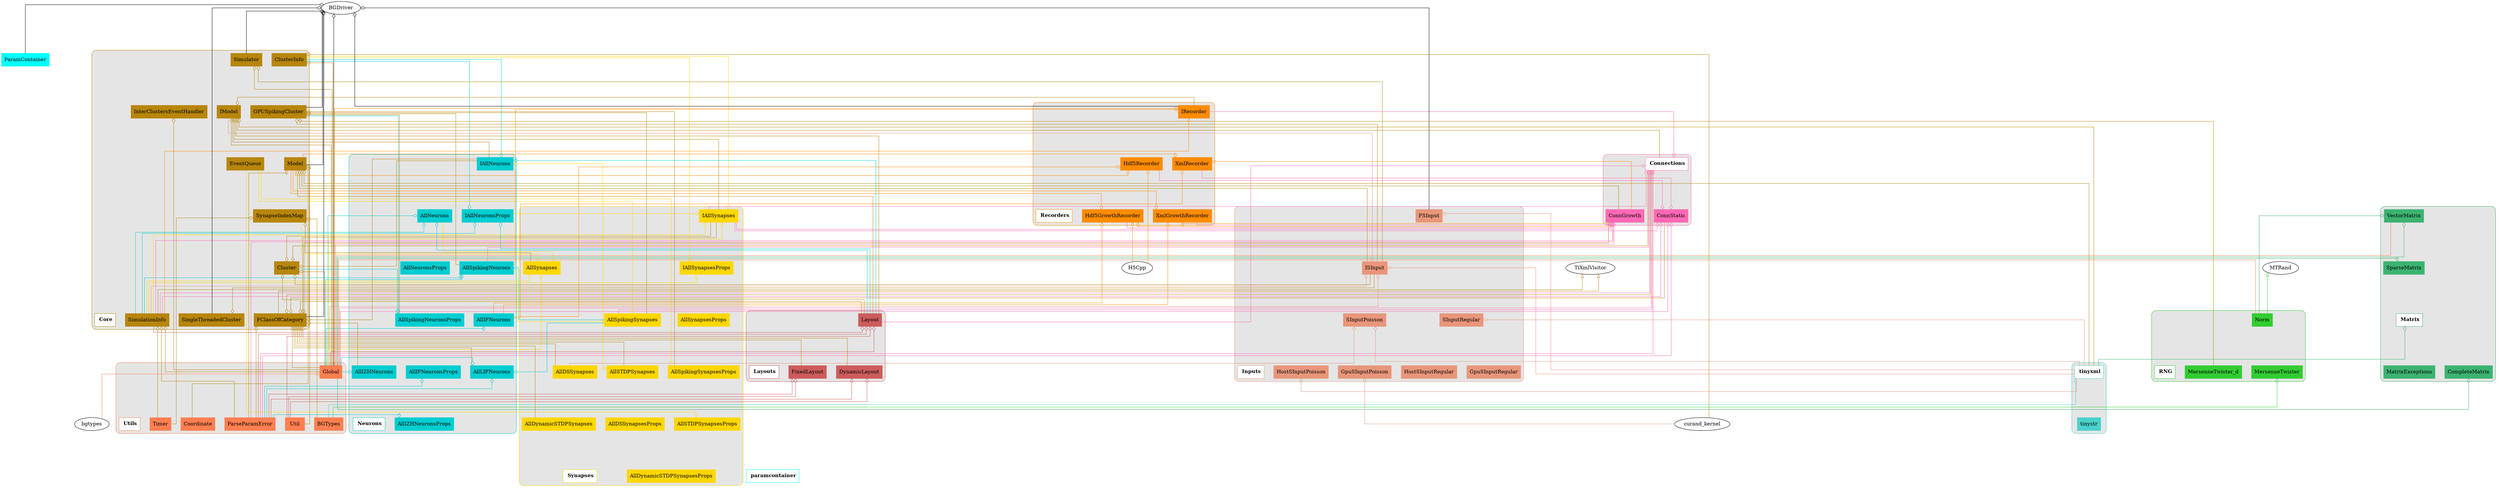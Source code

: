 //BrainGrid Overview
//Written in the Dot language (See Graphviz)

digraph {
	 graph[splines=ortho,compound=true]




	subgraph clusterUtils {
		style = rounded
		bgcolor = grey90
		color = coral
		node [shape = record, color = coral];

		BGTypes[label = BGTypes, style = filled];
		Coordinate[label = Coordinate, style = filled];
		Global[label = Global, style = filled];
		ParseParamError[label = ParseParamError, style = filled];
		Timer[label = Timer, style = filled];
		Util[label = Util, style = filled];
		Utils[label =< <B> Utils</B>>, style = bold, fillcolor = white, style = filled];


		//------LAYOUT FOR SUBGRAPH------


		rankdir = BT; // Rank Direction Bottom to Top
		nodesep = 1.5; // Node Separation
		ranksep = 1.5; // Rank Separation


		//INHERITANCE//



		//COMPOSITION//


		BGTypes -> Global [style=invis];
		Coordinate -> Global [style=invis];
	}//end subgraph Utils


	subgraph paramcontainer {
		style = rounded
		bgcolor = grey90
		color = cyan
		node [shape = record, color = cyan];

		ParamContainer[label = ParamContainer, style = filled];
		paramcontainer[label =< <B> paramcontainer</B>>, style = bold, fillcolor = white, style = filled];


		//------LAYOUT FOR SUBGRAPH------


		rankdir = BT; // Rank Direction Bottom to Top
		nodesep = 1.5; // Node Separation
		ranksep = 1.5; // Rank Separation


		//INHERITANCE//



		//COMPOSITION//

	}//end subgraph paramcontainer


	subgraph clusterCore {
		style = rounded
		bgcolor = grey90
		color = darkgoldenrod
		node [shape = record, color = darkgoldenrod];

		Cluster[label = Cluster, style = filled];
		ClusterInfo[label = ClusterInfo, style = filled];
		EventQueue[label = EventQueue, style = filled];
		FClassOfCategory[label = FClassOfCategory, style = filled];
		GPUSpikingCluster[label = GPUSpikingCluster, style = filled];
		IModel[label = IModel, style = filled];
		InterClustersEventHandler[label = InterClustersEventHandler, style = filled];
		Model[label = Model, style = filled];
		SimulationInfo[label = SimulationInfo, style = filled];
		Simulator[label = Simulator, style = filled];
		SingleThreadedCluster[label = SingleThreadedCluster, style = filled];
		SynapseIndexMap[label = SynapseIndexMap, style = filled];
		Core[label =< <B> Core</B>>, style = bold, fillcolor = white, style = filled];


		//------LAYOUT FOR SUBGRAPH------


		rankdir = BT; // Rank Direction Bottom to Top
		nodesep = 1.5; // Node Separation
		ranksep = 1.5; // Rank Separation


		//INHERITANCE//


		GPUSpikingCluster -> Cluster [style=invis];

		Model -> IModel [style=invis];

		SingleThreadedCluster -> Cluster [style=invis];


		//COMPOSITION//


		SimulationInfo -> Cluster [style=invis];

		InterClustersEventHandler -> ClusterInfo [style=invis];

		InterClustersEventHandler -> EventQueue [style=invis];
		SimulationInfo -> EventQueue [style=invis];
		SynapseIndexMap -> EventQueue [style=invis];

		Model -> GPUSpikingCluster [style=invis];

		Cluster -> IModel [style=invis];
		SimulationInfo -> IModel [style=invis];

		EventQueue -> InterClustersEventHandler [style=invis];

		GPUSpikingCluster -> Model [style=invis];
		SynapseIndexMap -> Model [style=invis];

		IModel -> Simulator [style=invis];
		SimulationInfo -> Simulator [style=invis];

		Cluster -> SynapseIndexMap [style=invis];
		ClusterInfo -> SynapseIndexMap [style=invis];
		GPUSpikingCluster -> SynapseIndexMap [style=invis];
		SimulationInfo -> SynapseIndexMap [style=invis];
	}//end subgraph Core


	subgraph clusterRecorders {
		style = rounded
		bgcolor = grey90
		color = darkorange
		node [shape = record, color = darkorange];

		Hdf5GrowthRecorder[label = Hdf5GrowthRecorder, style = filled];
		Hdf5Recorder[label = Hdf5Recorder, style = filled];
		IRecorder[label = IRecorder, style = filled];
		XmlGrowthRecorder[label = XmlGrowthRecorder, style = filled];
		XmlRecorder[label = XmlRecorder, style = filled];
		Recorders[label =< <B> Recorders</B>>, style = bold, fillcolor = white, style = filled];


		//------LAYOUT FOR SUBGRAPH------


		rankdir = BT; // Rank Direction Bottom to Top
		nodesep = 1.5; // Node Separation
		ranksep = 1.5; // Rank Separation


		//INHERITANCE//


		Hdf5GrowthRecorder -> Hdf5Recorder [style=invis];

		Hdf5Recorder -> IRecorder [style=invis];

		XmlGrowthRecorder -> XmlRecorder [style=invis];

		XmlRecorder -> IRecorder [style=invis];


		//COMPOSITION//

	}//end subgraph Recorders


	subgraph clusterInputs {
		style = rounded
		bgcolor = grey90
		color = darksalmon
		node [shape = record, color = darksalmon];

		FSInput[label = FSInput, style = filled];
		GpuSInputPoisson[label = GpuSInputPoisson, style = filled];
		GpuSInputRegular[label = GpuSInputRegular, style = filled];
		HostSInputPoisson[label = HostSInputPoisson, style = filled];
		HostSInputRegular[label = HostSInputRegular, style = filled];
		ISInput[label = ISInput, style = filled];
		SInputPoisson[label = SInputPoisson, style = filled];
		SInputRegular[label = SInputRegular, style = filled];
		Inputs[label =< <B> Inputs</B>>, style = bold, fillcolor = white, style = filled];


		//------LAYOUT FOR SUBGRAPH------


		rankdir = BT; // Rank Direction Bottom to Top
		nodesep = 1.5; // Node Separation
		ranksep = 1.5; // Rank Separation


		//INHERITANCE//


		GpuSInputPoisson -> SInputPoisson [style=invis];

		GpuSInputRegular -> SInputRegular [style=invis];

		HostSInputPoisson -> SInputPoisson [style=invis];

		HostSInputRegular -> SInputRegular [style=invis];

		SInputPoisson -> ISInput [style=invis];

		SInputRegular -> ISInput [style=invis];


		//COMPOSITION//


		GpuSInputPoisson -> FSInput [style=invis];
		GpuSInputRegular -> FSInput [style=invis];
		HostSInputPoisson -> FSInput [style=invis];
		HostSInputRegular -> FSInput [style=invis];
		ISInput -> FSInput [style=invis];
	}//end subgraph Inputs


	subgraph clusterNeurons {
		style = rounded
		bgcolor = grey90
		color = darkturquoise
		node [shape = record, color = darkturquoise];

		AllIFNeurons[label = AllIFNeurons, style = filled];
		AllIFNeuronsProps[label = AllIFNeuronsProps, style = filled];
		AllIZHNeurons[label = AllIZHNeurons, style = filled];
		AllIZHNeuronsProps[label = AllIZHNeuronsProps, style = filled];
		AllLIFNeurons[label = AllLIFNeurons, style = filled];
		AllNeurons[label = AllNeurons, style = filled];
		AllNeuronsProps[label = AllNeuronsProps, style = filled];
		AllSpikingNeurons[label = AllSpikingNeurons, style = filled];
		AllSpikingNeuronsProps[label = AllSpikingNeuronsProps, style = filled];
		IAllNeurons[label = IAllNeurons, style = filled];
		IAllNeuronsProps[label = IAllNeuronsProps, style = filled];
		Neurons[label =< <B> Neurons</B>>, style = bold, fillcolor = white, style = filled];


		//------LAYOUT FOR SUBGRAPH------


		rankdir = BT; // Rank Direction Bottom to Top
		nodesep = 1.5; // Node Separation
		ranksep = 1.5; // Rank Separation


		//INHERITANCE//


		AllIFNeurons -> AllSpikingNeurons [style=invis];

		AllIFNeuronsProps -> AllSpikingNeuronsProps [style=invis];

		AllIZHNeurons -> AllIFNeurons [style=invis];

		AllIZHNeuronsProps -> AllIFNeuronsProps [style=invis];

		AllLIFNeurons -> AllIFNeurons [style=invis];

		AllNeurons -> IAllNeurons [style=invis];

		AllNeuronsProps -> IAllNeuronsProps [style=invis];

		AllSpikingNeurons -> AllNeurons [style=invis];

		AllSpikingNeuronsProps -> AllNeuronsProps [style=invis];


		//COMPOSITION//


		AllIFNeuronsProps -> AllIFNeurons [style=invis];

		AllIZHNeuronsProps -> AllIZHNeurons [style=invis];

		AllNeuronsProps -> AllNeurons [style=invis];

		AllSpikingNeuronsProps -> AllSpikingNeurons [style=invis];
	}//end subgraph Neurons


	subgraph clusterSynapses {
		style = rounded
		bgcolor = grey90
		color = gold
		node [shape = record, color = gold];

		AllDSSynapses[label = AllDSSynapses, style = filled];
		AllDSSynapsesProps[label = AllDSSynapsesProps, style = filled];
		AllDynamicSTDPSynapses[label = AllDynamicSTDPSynapses, style = filled];
		AllDynamicSTDPSynapsesProps[label = AllDynamicSTDPSynapsesProps, style = filled];
		AllSTDPSynapses[label = AllSTDPSynapses, style = filled];
		AllSTDPSynapsesProps[label = AllSTDPSynapsesProps, style = filled];
		AllSpikingSynapses[label = AllSpikingSynapses, style = filled];
		AllSpikingSynapsesProps[label = AllSpikingSynapsesProps, style = filled];
		AllSynapses[label = AllSynapses, style = filled];
		AllSynapsesProps[label = AllSynapsesProps, style = filled];
		IAllSynapses[label = IAllSynapses, style = filled];
		IAllSynapsesProps[label = IAllSynapsesProps, style = filled];
		Synapses[label =< <B> Synapses</B>>, style = bold, fillcolor = white, style = filled];


		//------LAYOUT FOR SUBGRAPH------


		rankdir = BT; // Rank Direction Bottom to Top
		nodesep = 1.5; // Node Separation
		ranksep = 1.5; // Rank Separation


		//INHERITANCE//


		AllDSSynapses -> AllSpikingSynapses [style=invis];

		AllDSSynapsesProps -> AllSpikingSynapsesProps [style=invis];

		AllDynamicSTDPSynapses -> AllSTDPSynapses [style=invis];

		AllDynamicSTDPSynapsesProps -> AllSTDPSynapsesProps [style=invis];

		AllSTDPSynapses -> AllSpikingSynapses [style=invis];

		AllSTDPSynapsesProps -> AllSpikingSynapsesProps [style=invis];

		AllSpikingSynapses -> AllSynapses [style=invis];

		AllSpikingSynapsesProps -> AllSynapsesProps [style=invis];

		AllSynapses -> IAllSynapses [style=invis];

		AllSynapsesProps -> IAllSynapsesProps [style=invis];


		//COMPOSITION//


		AllDSSynapsesProps -> AllDSSynapses [style=invis];

		AllDynamicSTDPSynapsesProps -> AllDynamicSTDPSynapses [style=invis];

		AllSTDPSynapsesProps -> AllSTDPSynapses [style=invis];

		AllSpikingSynapsesProps -> AllSpikingSynapses [style=invis];

		AllSynapsesProps -> AllSynapses [style=invis];

		IAllSynapsesProps -> IAllSynapses [style=invis];
	}//end subgraph Synapses


	subgraph clusterConnections {
		style = rounded
		bgcolor = grey90
		color = hotpink
		node [shape = record, color = hotpink];

		ConnGrowth[label = ConnGrowth, style = filled];
		ConnStatic[label = ConnStatic, style = filled];
		Connections[label = Connections, style = filled];
		Connections[label =< <B> Connections</B>>, style = bold, fillcolor = white, style = filled];


		//------LAYOUT FOR SUBGRAPH------


		rankdir = BT; // Rank Direction Bottom to Top
		nodesep = 1.5; // Node Separation
		ranksep = 1.5; // Rank Separation


		//INHERITANCE//


		ConnGrowth -> Connections [style=invis];

		ConnStatic -> Connections [style=invis];


		//COMPOSITION//

	}//end subgraph Connections


	subgraph clusterLayouts {
		style = rounded
		bgcolor = grey90
		color = indianred
		node [shape = record, color = indianred];

		DynamicLayout[label = DynamicLayout, style = filled];
		FixedLayout[label = FixedLayout, style = filled];
		Layout[label = Layout, style = filled];
		Layouts[label =< <B> Layouts</B>>, style = bold, fillcolor = white, style = filled];


		//------LAYOUT FOR SUBGRAPH------


		rankdir = BT; // Rank Direction Bottom to Top
		nodesep = 1.5; // Node Separation
		ranksep = 1.5; // Rank Separation


		//INHERITANCE//


		DynamicLayout -> Layout [style=invis];

		FixedLayout -> Layout [style=invis];


		//COMPOSITION//

	}//end subgraph Layouts


	subgraph clusterRNG {
		style = rounded
		bgcolor = grey90
		color = limegreen
		node [shape = record, color = limegreen];

		MersenneTwister[label = MersenneTwister, style = filled];
		MersenneTwister_d[label = MersenneTwister_d, style = filled];
		Norm[label = Norm, style = filled];
		RNG[label =< <B> RNG</B>>, style = bold, fillcolor = white, style = filled];


		//------LAYOUT FOR SUBGRAPH------


		rankdir = BT; // Rank Direction Bottom to Top
		nodesep = 1.5; // Node Separation
		ranksep = 1.5; // Rank Separation


		//INHERITANCE//



		//COMPOSITION//


		MersenneTwister -> Norm [style=invis];
	}//end subgraph RNG


	subgraph clusterMatrix {
		style = rounded
		bgcolor = grey90
		color = mediumseagreen
		node [shape = record, color = mediumseagreen];

		CompleteMatrix[label = CompleteMatrix, style = filled];
		Matrix[label = Matrix, style = filled];
		MatrixExceptions[label = MatrixExceptions, style = filled];
		SparseMatrix[label = SparseMatrix, style = filled];
		VectorMatrix[label = VectorMatrix, style = filled];
		Matrix[label =< <B> Matrix</B>>, style = bold, fillcolor = white, style = filled];


		//------LAYOUT FOR SUBGRAPH------


		rankdir = BT; // Rank Direction Bottom to Top
		nodesep = 1.5; // Node Separation
		ranksep = 1.5; // Rank Separation


		//INHERITANCE//


		CompleteMatrix -> Matrix [style=invis];

		VectorMatrix -> Matrix [style=invis];


		//COMPOSITION//


		VectorMatrix -> CompleteMatrix [style=invis];

		MatrixExceptions -> Matrix [style=invis];

		Matrix -> SparseMatrix [style=invis];
		VectorMatrix -> SparseMatrix [style=invis];

		CompleteMatrix -> VectorMatrix [style=invis];
		SparseMatrix -> VectorMatrix [style=invis];
	}//end subgraph Matrix


	subgraph clustertinyxml {
		style = rounded
		bgcolor = grey90
		color = mediumturquoise
		node [shape = record, color = mediumturquoise];

		tinystr[label = tinystr, style = filled];
		tinyxml[label = tinyxml, style = filled];
		tinyxml[label =< <B> tinyxml</B>>, style = bold, fillcolor = white, style = filled];


		//------LAYOUT FOR SUBGRAPH------


		rankdir = BT; // Rank Direction Bottom to Top
		nodesep = 1.5; // Node Separation
		ranksep = 1.5; // Rank Separation


		//INHERITANCE//



		//COMPOSITION//


		tinystr -> tinyxml [style=invis];
	}//end subgraph tinyxml
//-------LAYOUT OF RELATIONSHIPS BETWEEN SUBGRAPHS------//
rankdir = BT; // Rank Direction Top to Bottom
nodesep = 0.375; // Node Separation
ranksep = 1.5; // Rank Separation


edge [color=darkgoldenrod];
SimulationInfo -> TiXmlVisitor [arrowhead=empty];

edge [color=limegreen];
Norm -> MTRand [arrowhead=empty];

edge [color=darkgoldenrod];
FClassOfCategory -> TiXmlVisitor [arrowhead=empty];

edge [color=black];
Global -> BGDriver [arrowhead=ediamond];
ParamContainer -> BGDriver [arrowhead=ediamond];
Model -> BGDriver [arrowhead=ediamond];
FClassOfCategory -> BGDriver [arrowhead=ediamond];
IRecorder -> BGDriver [arrowhead=ediamond];
FSInput -> BGDriver [arrowhead=ediamond];
Simulator -> BGDriver [arrowhead=ediamond];
GPUSpikingCluster -> BGDriver [arrowhead=ediamond];
SingleThreadedCluster -> BGDriver [arrowhead=ediamond];

edge [color=darkgoldenrod];
ISInput -> SingleThreadedCluster [arrowhead=ediamond];
ISInput -> Cluster [arrowhead=ediamond];
Global -> Cluster [arrowhead=ediamond];
IAllNeurons -> Cluster [arrowhead=ediamond];
IAllSynapses -> Cluster [arrowhead=ediamond];
Connections -> Cluster [arrowhead=ediamond];
Layout -> Cluster [arrowhead=ediamond];

edge [color=indianred];
ParseParamError -> Layout [arrowhead=ediamond];
Util -> Layout [arrowhead=ediamond];
Global -> Layout [arrowhead=ediamond];
SimulationInfo -> Layout [arrowhead=ediamond];

edge [color=darkgoldenrod];
ParseParamError -> SimulationInfo [arrowhead=ediamond];
Global -> SimulationInfo [arrowhead=ediamond];
Timer -> SimulationInfo [arrowhead=ediamond];

edge [color=coral];
bgtypes -> Global [arrowhead=ediamond];
Norm -> Global [arrowhead=ediamond];
VectorMatrix -> Global [arrowhead=ediamond];

edge [color=mediumseagreen];
Global -> VectorMatrix [arrowhead=ediamond];
Norm -> VectorMatrix [arrowhead=ediamond];

edge [color=limegreen];
BGTypes -> MersenneTwister [arrowhead=ediamond];

edge [color=mediumseagreen];
Global -> SparseMatrix [arrowhead=ediamond];
tinyxml -> Matrix [arrowhead=ediamond];

edge [color=mediumturquoise];
BGTypes -> tinyxml [arrowhead=ediamond];

edge [color=mediumseagreen];
Global -> CompleteMatrix [arrowhead=ediamond];

edge [color=hotpink];
ParseParamError -> Connections [arrowhead=ediamond];
IAllSynapses -> Connections [arrowhead=ediamond];
Global -> Connections [arrowhead=ediamond];
SimulationInfo -> Connections [arrowhead=ediamond];
AllSpikingNeurons -> Connections [arrowhead=ediamond];
AllSpikingSynapses -> Connections [arrowhead=ediamond];
Layout -> Connections [arrowhead=ediamond];
IRecorder -> Connections [arrowhead=ediamond];

edge [color=darkorange];
Global -> IRecorder [arrowhead=ediamond];
SimulationInfo -> IRecorder [arrowhead=ediamond];
AllSpikingNeurons -> IRecorder [arrowhead=ediamond];

edge [color=darkturquoise];
AllSpikingSynapses -> AllSpikingNeurons [arrowhead=ediamond];
Global -> AllSpikingNeurons [arrowhead=ediamond];
SimulationInfo -> AllSpikingNeurons [arrowhead=ediamond];
GPUSpikingCluster -> AllSpikingNeuronsProps [arrowhead=ediamond];
Cluster -> AllSpikingNeuronsProps [arrowhead=ediamond];
SimulationInfo -> IAllNeuronsProps [arrowhead=ediamond];
ClusterInfo -> IAllNeuronsProps [arrowhead=ediamond];
Layout -> IAllNeuronsProps [arrowhead=ediamond];

edge [color=darkgoldenrod];
Global -> ClusterInfo [arrowhead=ediamond];
curand_kernel -> ClusterInfo [arrowhead=ediamond];
Global -> InterClustersEventHandler [arrowhead=ediamond];
AllSynapses -> SynapseIndexMap [arrowhead=ediamond];
Timer -> SynapseIndexMap [arrowhead=ediamond];
BGTypes -> SynapseIndexMap [arrowhead=ediamond];
ISInput -> GPUSpikingCluster [arrowhead=ediamond];
MersenneTwister_d -> GPUSpikingCluster [arrowhead=ediamond];
AllSpikingNeurons -> GPUSpikingCluster [arrowhead=ediamond];
AllSpikingNeuronsProps -> GPUSpikingCluster [arrowhead=ediamond];
AllSpikingSynapses -> GPUSpikingCluster [arrowhead=ediamond];
AllSpikingSynapsesProps -> GPUSpikingCluster [arrowhead=ediamond];

edge [color=gold];
EventQueue -> AllSpikingSynapsesProps [arrowhead=ediamond];
SimulationInfo -> IAllSynapsesProps [arrowhead=ediamond];
ClusterInfo -> IAllSynapsesProps [arrowhead=ediamond];
EventQueue -> AllSpikingSynapses [arrowhead=ediamond];
AllSpikingNeurons -> AllSpikingSynapses [arrowhead=ediamond];
AllNeurons -> AllSynapses [arrowhead=ediamond];
SynapseIndexMap -> AllSynapses [arrowhead=ediamond];
Global -> AllSynapses [arrowhead=ediamond];
SimulationInfo -> AllSynapses [arrowhead=ediamond];
Global -> IAllSynapses [arrowhead=ediamond];
SimulationInfo -> IAllSynapses [arrowhead=ediamond];
ClusterInfo -> IAllSynapses [arrowhead=ediamond];
IAllNeuronsProps -> IAllSynapses [arrowhead=ediamond];

edge [color=darkturquoise];
Global -> AllNeurons [arrowhead=ediamond];
SimulationInfo -> AllNeurons [arrowhead=ediamond];
Layout -> AllNeurons [arrowhead=ediamond];
Layout -> IAllNeurons [arrowhead=ediamond];
ClusterInfo -> IAllNeurons [arrowhead=ediamond];

edge [color=darkgoldenrod];
tinyxml -> Model [arrowhead=ediamond];
ParseParamError -> Model [arrowhead=ediamond];
Util -> Model [arrowhead=ediamond];
ConnGrowth -> Model [arrowhead=ediamond];
ISInput -> Model [arrowhead=ediamond];
Coordinate -> Model [arrowhead=ediamond];
Layout -> Model [arrowhead=ediamond];
tinyxml -> IModel [arrowhead=ediamond];
Global -> IModel [arrowhead=ediamond];
IAllNeurons -> IModel [arrowhead=ediamond];
IAllSynapses -> IModel [arrowhead=ediamond];
IRecorder -> IModel [arrowhead=ediamond];
Connections -> IModel [arrowhead=ediamond];
Layout -> IModel [arrowhead=ediamond];

edge [color=darksalmon];
Global -> ISInput [arrowhead=ediamond];
SimulationInfo -> ISInput [arrowhead=ediamond];
IModel -> ISInput [arrowhead=ediamond];
tinyxml -> ISInput [arrowhead=ediamond];

edge [color=hotpink];
ParseParamError -> ConnGrowth [arrowhead=ediamond];
IAllSynapses -> ConnGrowth [arrowhead=ediamond];
XmlGrowthRecorder -> ConnGrowth [arrowhead=ediamond];
Hdf5GrowthRecorder -> ConnGrowth [arrowhead=ediamond];
Global -> ConnGrowth [arrowhead=ediamond];
SimulationInfo -> ConnGrowth [arrowhead=ediamond];

edge [color=darkorange];
AllIFNeurons -> Hdf5GrowthRecorder [arrowhead=ediamond];
ConnGrowth -> Hdf5GrowthRecorder [arrowhead=ediamond];
Model -> Hdf5GrowthRecorder [arrowhead=ediamond];
H5Cpp -> Hdf5GrowthRecorder [arrowhead=ediamond];
AllIFNeurons -> Hdf5Recorder [arrowhead=ediamond];
Model -> Hdf5Recorder [arrowhead=ediamond];
H5Cpp -> Hdf5Recorder [arrowhead=ediamond];

edge [color=darkturquoise];
Global -> AllIFNeurons [arrowhead=ediamond];
ParseParamError -> AllIFNeuronsProps [arrowhead=ediamond];

edge [color=darkorange];
AllIFNeurons -> XmlGrowthRecorder [arrowhead=ediamond];
ConnGrowth -> XmlGrowthRecorder [arrowhead=ediamond];
Model -> XmlGrowthRecorder [arrowhead=ediamond];
AllIFNeurons -> XmlRecorder [arrowhead=ediamond];
ConnGrowth -> XmlRecorder [arrowhead=ediamond];
Model -> XmlRecorder [arrowhead=ediamond];

edge [color=darkgoldenrod];
Global -> Simulator [arrowhead=ediamond];
ISInput -> Simulator [arrowhead=ediamond];

edge [color=darksalmon];
tinyxml -> FSInput [arrowhead=ediamond];
curand_kernel -> GpuSInputPoisson [arrowhead=ediamond];
tinyxml -> SInputPoisson [arrowhead=ediamond];
AllDSSynapses -> SInputPoisson [arrowhead=ediamond];
tinyxml -> SInputRegular [arrowhead=ediamond];
tinyxml -> HostSInputPoisson [arrowhead=ediamond];

edge [color=darkgoldenrod];
AllLIFNeurons -> FClassOfCategory [arrowhead=ediamond];
AllIZHNeurons -> FClassOfCategory [arrowhead=ediamond];
AllDSSynapses -> FClassOfCategory [arrowhead=ediamond];
AllSTDPSynapses -> FClassOfCategory [arrowhead=ediamond];
AllDynamicSTDPSynapses -> FClassOfCategory [arrowhead=ediamond];
ConnGrowth -> FClassOfCategory [arrowhead=ediamond];
ConnStatic -> FClassOfCategory [arrowhead=ediamond];
FixedLayout -> FClassOfCategory [arrowhead=ediamond];
DynamicLayout -> FClassOfCategory [arrowhead=ediamond];
ParseParamError -> FClassOfCategory [arrowhead=ediamond];
Global -> FClassOfCategory [arrowhead=ediamond];
IAllNeurons -> FClassOfCategory [arrowhead=ediamond];
IAllSynapses -> FClassOfCategory [arrowhead=ediamond];
Connections -> FClassOfCategory [arrowhead=ediamond];
Layout -> FClassOfCategory [arrowhead=ediamond];

edge [color=indianred];
ParseParamError -> DynamicLayout [arrowhead=ediamond];
Util -> DynamicLayout [arrowhead=ediamond];
ParseParamError -> FixedLayout [arrowhead=ediamond];
Util -> FixedLayout [arrowhead=ediamond];

edge [color=hotpink];
ParseParamError -> ConnStatic [arrowhead=ediamond];
IAllSynapses -> ConnStatic [arrowhead=ediamond];
XmlRecorder -> ConnStatic [arrowhead=ediamond];
Hdf5Recorder -> ConnStatic [arrowhead=ediamond];
Global -> ConnStatic [arrowhead=ediamond];
SimulationInfo -> ConnStatic [arrowhead=ediamond];

edge [color=gold];
EventQueue -> AllSTDPSynapsesProps [arrowhead=ediamond];
IAllNeurons -> AllSTDPSynapses [arrowhead=ediamond];

edge [color=darkturquoise];
Global -> AllIZHNeurons [arrowhead=ediamond];
ParseParamError -> AllIZHNeuronsProps [arrowhead=ediamond];
ParseParamError -> AllLIFNeurons [arrowhead=ediamond];
Global -> AllLIFNeurons [arrowhead=ediamond];
AllSpikingSynapses -> AllLIFNeurons [arrowhead=ediamond];
}//End digraph declaration

